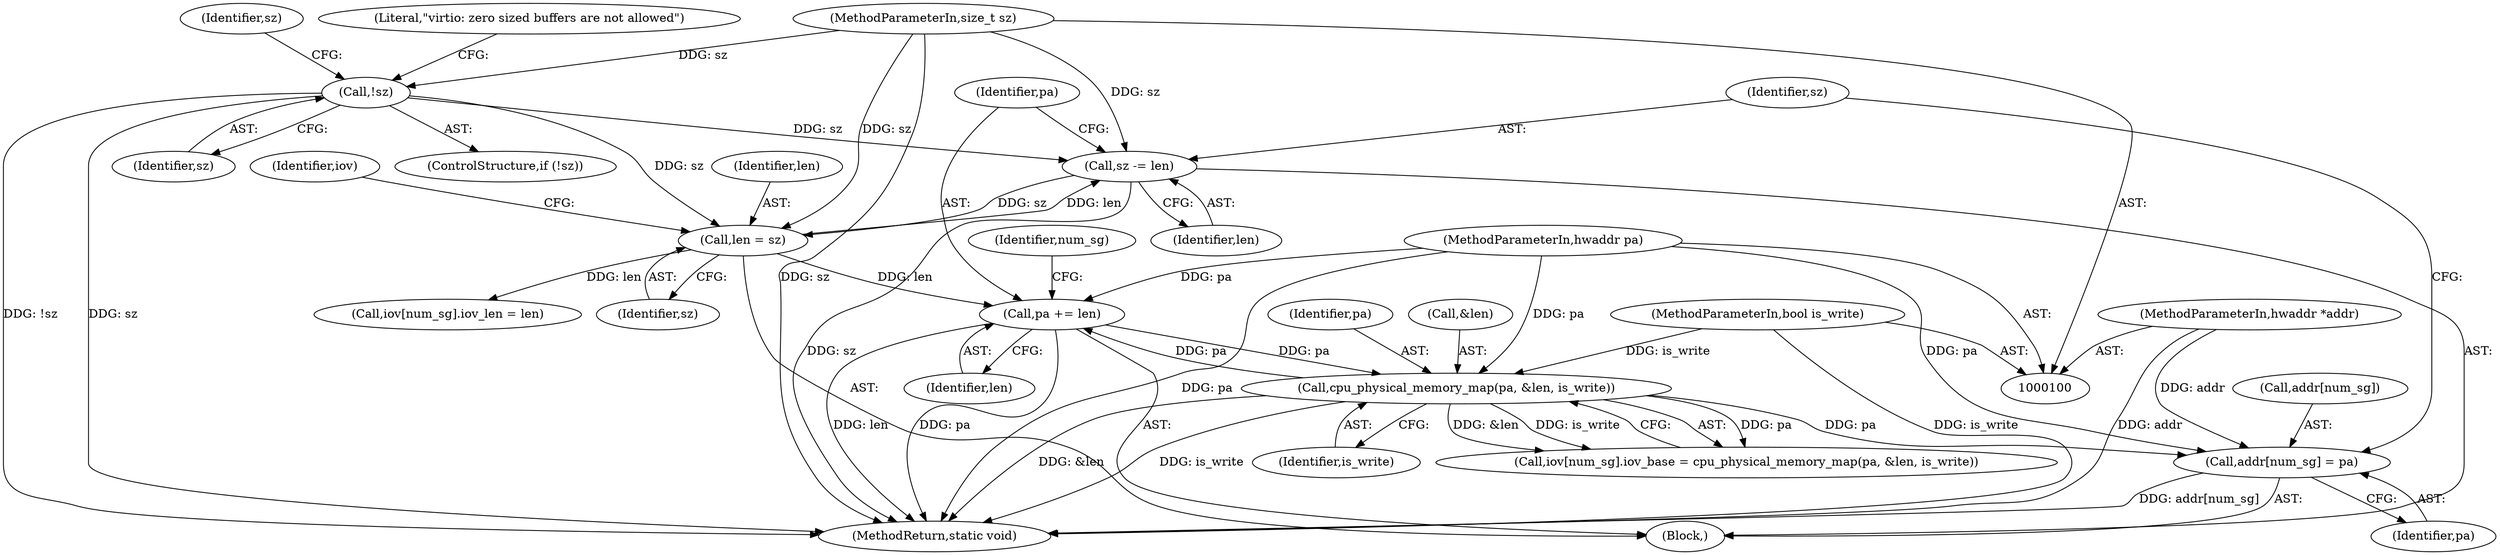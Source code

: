 digraph "0_qemu_1e7aed70144b4673fc26e73062064b6724795e5f@array" {
"1000151" [label="(Call,addr[num_sg] = pa)"];
"1000139" [label="(Call,cpu_physical_memory_map(pa, &len, is_write))"];
"1000159" [label="(Call,pa += len)"];
"1000130" [label="(Call,len = sz)"];
"1000156" [label="(Call,sz -= len)"];
"1000107" [label="(MethodParameterIn,size_t sz)"];
"1000119" [label="(Call,!sz)"];
"1000106" [label="(MethodParameterIn,hwaddr pa)"];
"1000105" [label="(MethodParameterIn,bool is_write)"];
"1000102" [label="(MethodParameterIn,hwaddr *addr)"];
"1000120" [label="(Identifier,sz)"];
"1000141" [label="(Call,&len)"];
"1000102" [label="(MethodParameterIn,hwaddr *addr)"];
"1000151" [label="(Call,addr[num_sg] = pa)"];
"1000160" [label="(Identifier,pa)"];
"1000156" [label="(Call,sz -= len)"];
"1000152" [label="(Call,addr[num_sg])"];
"1000127" [label="(Identifier,sz)"];
"1000118" [label="(ControlStructure,if (!sz))"];
"1000119" [label="(Call,!sz)"];
"1000157" [label="(Identifier,sz)"];
"1000139" [label="(Call,cpu_physical_memory_map(pa, &len, is_write))"];
"1000105" [label="(MethodParameterIn,bool is_write)"];
"1000159" [label="(Call,pa += len)"];
"1000163" [label="(Identifier,num_sg)"];
"1000161" [label="(Identifier,len)"];
"1000107" [label="(MethodParameterIn,size_t sz)"];
"1000143" [label="(Identifier,is_write)"];
"1000136" [label="(Identifier,iov)"];
"1000131" [label="(Identifier,len)"];
"1000132" [label="(Identifier,sz)"];
"1000106" [label="(MethodParameterIn,hwaddr pa)"];
"1000128" [label="(Block,)"];
"1000133" [label="(Call,iov[num_sg].iov_base = cpu_physical_memory_map(pa, &len, is_write))"];
"1000155" [label="(Identifier,pa)"];
"1000158" [label="(Identifier,len)"];
"1000123" [label="(Literal,\"virtio: zero sized buffers are not allowed\")"];
"1000140" [label="(Identifier,pa)"];
"1000168" [label="(MethodReturn,static void)"];
"1000144" [label="(Call,iov[num_sg].iov_len = len)"];
"1000130" [label="(Call,len = sz)"];
"1000151" -> "1000128"  [label="AST: "];
"1000151" -> "1000155"  [label="CFG: "];
"1000152" -> "1000151"  [label="AST: "];
"1000155" -> "1000151"  [label="AST: "];
"1000157" -> "1000151"  [label="CFG: "];
"1000151" -> "1000168"  [label="DDG: addr[num_sg]"];
"1000139" -> "1000151"  [label="DDG: pa"];
"1000106" -> "1000151"  [label="DDG: pa"];
"1000102" -> "1000151"  [label="DDG: addr"];
"1000139" -> "1000133"  [label="AST: "];
"1000139" -> "1000143"  [label="CFG: "];
"1000140" -> "1000139"  [label="AST: "];
"1000141" -> "1000139"  [label="AST: "];
"1000143" -> "1000139"  [label="AST: "];
"1000133" -> "1000139"  [label="CFG: "];
"1000139" -> "1000168"  [label="DDG: &len"];
"1000139" -> "1000168"  [label="DDG: is_write"];
"1000139" -> "1000133"  [label="DDG: pa"];
"1000139" -> "1000133"  [label="DDG: &len"];
"1000139" -> "1000133"  [label="DDG: is_write"];
"1000159" -> "1000139"  [label="DDG: pa"];
"1000106" -> "1000139"  [label="DDG: pa"];
"1000105" -> "1000139"  [label="DDG: is_write"];
"1000139" -> "1000159"  [label="DDG: pa"];
"1000159" -> "1000128"  [label="AST: "];
"1000159" -> "1000161"  [label="CFG: "];
"1000160" -> "1000159"  [label="AST: "];
"1000161" -> "1000159"  [label="AST: "];
"1000163" -> "1000159"  [label="CFG: "];
"1000159" -> "1000168"  [label="DDG: len"];
"1000159" -> "1000168"  [label="DDG: pa"];
"1000130" -> "1000159"  [label="DDG: len"];
"1000106" -> "1000159"  [label="DDG: pa"];
"1000130" -> "1000128"  [label="AST: "];
"1000130" -> "1000132"  [label="CFG: "];
"1000131" -> "1000130"  [label="AST: "];
"1000132" -> "1000130"  [label="AST: "];
"1000136" -> "1000130"  [label="CFG: "];
"1000156" -> "1000130"  [label="DDG: sz"];
"1000119" -> "1000130"  [label="DDG: sz"];
"1000107" -> "1000130"  [label="DDG: sz"];
"1000130" -> "1000144"  [label="DDG: len"];
"1000130" -> "1000156"  [label="DDG: len"];
"1000156" -> "1000128"  [label="AST: "];
"1000156" -> "1000158"  [label="CFG: "];
"1000157" -> "1000156"  [label="AST: "];
"1000158" -> "1000156"  [label="AST: "];
"1000160" -> "1000156"  [label="CFG: "];
"1000156" -> "1000168"  [label="DDG: sz"];
"1000107" -> "1000156"  [label="DDG: sz"];
"1000119" -> "1000156"  [label="DDG: sz"];
"1000107" -> "1000100"  [label="AST: "];
"1000107" -> "1000168"  [label="DDG: sz"];
"1000107" -> "1000119"  [label="DDG: sz"];
"1000119" -> "1000118"  [label="AST: "];
"1000119" -> "1000120"  [label="CFG: "];
"1000120" -> "1000119"  [label="AST: "];
"1000123" -> "1000119"  [label="CFG: "];
"1000127" -> "1000119"  [label="CFG: "];
"1000119" -> "1000168"  [label="DDG: !sz"];
"1000119" -> "1000168"  [label="DDG: sz"];
"1000106" -> "1000100"  [label="AST: "];
"1000106" -> "1000168"  [label="DDG: pa"];
"1000105" -> "1000100"  [label="AST: "];
"1000105" -> "1000168"  [label="DDG: is_write"];
"1000102" -> "1000100"  [label="AST: "];
"1000102" -> "1000168"  [label="DDG: addr"];
}
